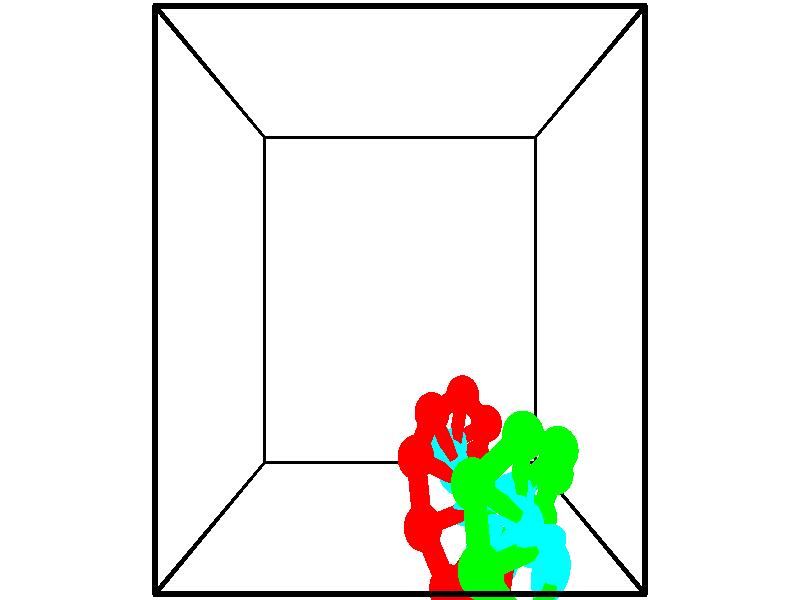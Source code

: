 // switches for output
#declare DRAW_BASES = 1; // possible values are 0, 1; only relevant for DNA ribbons
#declare DRAW_BASES_TYPE = 3; // possible values are 1, 2, 3; only relevant for DNA ribbons
#declare DRAW_FOG = 0; // set to 1 to enable fog

#include "colors.inc"

#include "transforms.inc"
background { rgb <1, 1, 1>}

#default {
   normal{
       ripples 0.25
       frequency 0.20
       turbulence 0.2
       lambda 5
   }
	finish {
		phong 0.1
		phong_size 40.
	}
}

// original window dimensions: 1024x640


// camera settings

camera {
	sky <-0, 1, 0>
	up <-0, 1, 0>
	right 1.6 * <1, 0, 0>
	location <2.5, 2.5, 11.1562>
	look_at <2.5, 2.5, 2.5>
	direction <0, 0, -8.6562>
	angle 67.0682
}


# declare cpy_camera_pos = <2.5, 2.5, 11.1562>;
# if (DRAW_FOG = 1)
fog {
	fog_type 2
	up vnormalize(cpy_camera_pos)
	color rgbt<1,1,1,0.3>
	distance 1e-5
	fog_alt 3e-3
	fog_offset 4
}
# end


// LIGHTS

# declare lum = 6;
global_settings {
	ambient_light rgb lum * <0.05, 0.05, 0.05>
	max_trace_level 15
}# declare cpy_direct_light_amount = 0.25;
light_source
{	1000 * <-1, -1, 1>,
	rgb lum * cpy_direct_light_amount
	parallel
}

light_source
{	1000 * <1, 1, -1>,
	rgb lum * cpy_direct_light_amount
	parallel
}

// strand 0

// nucleotide -1

// particle -1
sphere {
	<3.787782, 0.266402, 0.947119> 0.250000
	pigment { color rgbt <1,0,0,0> }
	no_shadow
}
cylinder {
	<3.461311, 0.432119, 1.108225>,  <3.265429, 0.531549, 1.204888>, 0.100000
	pigment { color rgbt <1,0,0,0> }
	no_shadow
}
cylinder {
	<3.461311, 0.432119, 1.108225>,  <3.787782, 0.266402, 0.947119>, 0.100000
	pigment { color rgbt <1,0,0,0> }
	no_shadow
}

// particle -1
sphere {
	<3.461311, 0.432119, 1.108225> 0.100000
	pigment { color rgbt <1,0,0,0> }
	no_shadow
}
sphere {
	0, 1
	scale<0.080000,0.200000,0.300000>
	matrix <0.307692, -0.278368, 0.909855,
		0.489062, 0.866530, 0.099723,
		-0.816177, 0.414291, 0.402763,
		3.216458, 0.556406, 1.229054>
	pigment { color rgbt <0,1,1,0> }
	no_shadow
}
cylinder {
	<3.896390, 0.831932, 1.375176>,  <3.787782, 0.266402, 0.947119>, 0.130000
	pigment { color rgbt <1,0,0,0> }
	no_shadow
}

// nucleotide -1

// particle -1
sphere {
	<3.896390, 0.831932, 1.375176> 0.250000
	pigment { color rgbt <1,0,0,0> }
	no_shadow
}
cylinder {
	<3.544113, 0.692518, 1.503492>,  <3.332747, 0.608870, 1.580482>, 0.100000
	pigment { color rgbt <1,0,0,0> }
	no_shadow
}
cylinder {
	<3.544113, 0.692518, 1.503492>,  <3.896390, 0.831932, 1.375176>, 0.100000
	pigment { color rgbt <1,0,0,0> }
	no_shadow
}

// particle -1
sphere {
	<3.544113, 0.692518, 1.503492> 0.100000
	pigment { color rgbt <1,0,0,0> }
	no_shadow
}
sphere {
	0, 1
	scale<0.080000,0.200000,0.300000>
	matrix <0.376859, -0.105246, 0.920272,
		-0.286985, 0.931369, 0.224037,
		-0.880691, -0.348534, 0.320790,
		3.279906, 0.587958, 1.599730>
	pigment { color rgbt <0,1,1,0> }
	no_shadow
}
cylinder {
	<3.458290, 1.288562, 1.913683>,  <3.896390, 0.831932, 1.375176>, 0.130000
	pigment { color rgbt <1,0,0,0> }
	no_shadow
}

// nucleotide -1

// particle -1
sphere {
	<3.458290, 1.288562, 1.913683> 0.250000
	pigment { color rgbt <1,0,0,0> }
	no_shadow
}
cylinder {
	<3.381050, 0.897688, 1.949055>,  <3.334706, 0.663163, 1.970278>, 0.100000
	pigment { color rgbt <1,0,0,0> }
	no_shadow
}
cylinder {
	<3.381050, 0.897688, 1.949055>,  <3.458290, 1.288562, 1.913683>, 0.100000
	pigment { color rgbt <1,0,0,0> }
	no_shadow
}

// particle -1
sphere {
	<3.381050, 0.897688, 1.949055> 0.100000
	pigment { color rgbt <1,0,0,0> }
	no_shadow
}
sphere {
	0, 1
	scale<0.080000,0.200000,0.300000>
	matrix <0.269359, 0.033868, 0.962444,
		-0.943482, 0.209667, 0.256674,
		-0.193100, -0.977186, 0.088429,
		3.323120, 0.604532, 1.975583>
	pigment { color rgbt <0,1,1,0> }
	no_shadow
}
cylinder {
	<2.961123, 1.141500, 2.449873>,  <3.458290, 1.288562, 1.913683>, 0.130000
	pigment { color rgbt <1,0,0,0> }
	no_shadow
}

// nucleotide -1

// particle -1
sphere {
	<2.961123, 1.141500, 2.449873> 0.250000
	pigment { color rgbt <1,0,0,0> }
	no_shadow
}
cylinder {
	<3.153908, 0.796925, 2.385824>,  <3.269578, 0.590181, 2.347395>, 0.100000
	pigment { color rgbt <1,0,0,0> }
	no_shadow
}
cylinder {
	<3.153908, 0.796925, 2.385824>,  <2.961123, 1.141500, 2.449873>, 0.100000
	pigment { color rgbt <1,0,0,0> }
	no_shadow
}

// particle -1
sphere {
	<3.153908, 0.796925, 2.385824> 0.100000
	pigment { color rgbt <1,0,0,0> }
	no_shadow
}
sphere {
	0, 1
	scale<0.080000,0.200000,0.300000>
	matrix <0.181406, -0.080683, 0.980093,
		-0.857208, -0.501414, 0.117384,
		0.481961, -0.861438, -0.160122,
		3.298496, 0.538494, 2.337788>
	pigment { color rgbt <0,1,1,0> }
	no_shadow
}
cylinder {
	<2.716130, 0.718575, 2.947117>,  <2.961123, 1.141500, 2.449873>, 0.130000
	pigment { color rgbt <1,0,0,0> }
	no_shadow
}

// nucleotide -1

// particle -1
sphere {
	<2.716130, 0.718575, 2.947117> 0.250000
	pigment { color rgbt <1,0,0,0> }
	no_shadow
}
cylinder {
	<3.059723, 0.548588, 2.832886>,  <3.265878, 0.446596, 2.764347>, 0.100000
	pigment { color rgbt <1,0,0,0> }
	no_shadow
}
cylinder {
	<3.059723, 0.548588, 2.832886>,  <2.716130, 0.718575, 2.947117>, 0.100000
	pigment { color rgbt <1,0,0,0> }
	no_shadow
}

// particle -1
sphere {
	<3.059723, 0.548588, 2.832886> 0.100000
	pigment { color rgbt <1,0,0,0> }
	no_shadow
}
sphere {
	0, 1
	scale<0.080000,0.200000,0.300000>
	matrix <0.219985, -0.197331, 0.955336,
		-0.462340, -0.883438, -0.076017,
		0.858980, -0.424968, -0.285577,
		3.317417, 0.421098, 2.747213>
	pigment { color rgbt <0,1,1,0> }
	no_shadow
}
cylinder {
	<2.799236, 0.021875, 3.265651>,  <2.716130, 0.718575, 2.947117>, 0.130000
	pigment { color rgbt <1,0,0,0> }
	no_shadow
}

// nucleotide -1

// particle -1
sphere {
	<2.799236, 0.021875, 3.265651> 0.250000
	pigment { color rgbt <1,0,0,0> }
	no_shadow
}
cylinder {
	<3.171982, 0.106544, 3.147787>,  <3.395629, 0.157346, 3.077068>, 0.100000
	pigment { color rgbt <1,0,0,0> }
	no_shadow
}
cylinder {
	<3.171982, 0.106544, 3.147787>,  <2.799236, 0.021875, 3.265651>, 0.100000
	pigment { color rgbt <1,0,0,0> }
	no_shadow
}

// particle -1
sphere {
	<3.171982, 0.106544, 3.147787> 0.100000
	pigment { color rgbt <1,0,0,0> }
	no_shadow
}
sphere {
	0, 1
	scale<0.080000,0.200000,0.300000>
	matrix <0.348992, -0.300970, 0.887480,
		0.099171, -0.929845, -0.354335,
		0.931863, 0.211673, -0.294661,
		3.451541, 0.170046, 3.059389>
	pigment { color rgbt <0,1,1,0> }
	no_shadow
}
cylinder {
	<3.119739, -0.556735, 3.499648>,  <2.799236, 0.021875, 3.265651>, 0.130000
	pigment { color rgbt <1,0,0,0> }
	no_shadow
}

// nucleotide -1

// particle -1
sphere {
	<3.119739, -0.556735, 3.499648> 0.250000
	pigment { color rgbt <1,0,0,0> }
	no_shadow
}
cylinder {
	<3.381485, -0.255211, 3.475733>,  <3.538532, -0.074296, 3.461384>, 0.100000
	pigment { color rgbt <1,0,0,0> }
	no_shadow
}
cylinder {
	<3.381485, -0.255211, 3.475733>,  <3.119739, -0.556735, 3.499648>, 0.100000
	pigment { color rgbt <1,0,0,0> }
	no_shadow
}

// particle -1
sphere {
	<3.381485, -0.255211, 3.475733> 0.100000
	pigment { color rgbt <1,0,0,0> }
	no_shadow
}
sphere {
	0, 1
	scale<0.080000,0.200000,0.300000>
	matrix <0.304163, -0.189999, 0.933480,
		0.692309, -0.629022, -0.353610,
		0.654365, 0.753812, -0.059787,
		3.577795, -0.029067, 3.457797>
	pigment { color rgbt <0,1,1,0> }
	no_shadow
}
cylinder {
	<3.668144, -0.779202, 3.859025>,  <3.119739, -0.556735, 3.499648>, 0.130000
	pigment { color rgbt <1,0,0,0> }
	no_shadow
}

// nucleotide -1

// particle -1
sphere {
	<3.668144, -0.779202, 3.859025> 0.250000
	pigment { color rgbt <1,0,0,0> }
	no_shadow
}
cylinder {
	<3.741081, -0.385912, 3.860723>,  <3.784844, -0.149937, 3.861742>, 0.100000
	pigment { color rgbt <1,0,0,0> }
	no_shadow
}
cylinder {
	<3.741081, -0.385912, 3.860723>,  <3.668144, -0.779202, 3.859025>, 0.100000
	pigment { color rgbt <1,0,0,0> }
	no_shadow
}

// particle -1
sphere {
	<3.741081, -0.385912, 3.860723> 0.100000
	pigment { color rgbt <1,0,0,0> }
	no_shadow
}
sphere {
	0, 1
	scale<0.080000,0.200000,0.300000>
	matrix <0.485940, -0.093872, 0.868936,
		0.854759, -0.156382, -0.494905,
		0.182344, 0.983226, 0.004246,
		3.795784, -0.090944, 3.861997>
	pigment { color rgbt <0,1,1,0> }
	no_shadow
}
// strand 1

// nucleotide -1

// particle -1
sphere {
	<3.892546, -0.529373, 4.766778> 0.250000
	pigment { color rgbt <0,1,0,0> }
	no_shadow
}
cylinder {
	<3.989815, -0.148293, 4.839691>,  <4.048176, 0.080356, 4.883439>, 0.100000
	pigment { color rgbt <0,1,0,0> }
	no_shadow
}
cylinder {
	<3.989815, -0.148293, 4.839691>,  <3.892546, -0.529373, 4.766778>, 0.100000
	pigment { color rgbt <0,1,0,0> }
	no_shadow
}

// particle -1
sphere {
	<3.989815, -0.148293, 4.839691> 0.100000
	pigment { color rgbt <0,1,0,0> }
	no_shadow
}
sphere {
	0, 1
	scale<0.080000,0.200000,0.300000>
	matrix <-0.066994, 0.203971, -0.976682,
		-0.967667, 0.225289, 0.113425,
		0.243171, 0.952702, 0.182283,
		4.062766, 0.137518, 4.894376>
	pigment { color rgbt <0,1,1,0> }
	no_shadow
}
cylinder {
	<3.377207, 0.047699, 4.613035>,  <3.892546, -0.529373, 4.766778>, 0.130000
	pigment { color rgbt <0,1,0,0> }
	no_shadow
}

// nucleotide -1

// particle -1
sphere {
	<3.377207, 0.047699, 4.613035> 0.250000
	pigment { color rgbt <0,1,0,0> }
	no_shadow
}
cylinder {
	<3.757103, 0.165714, 4.571182>,  <3.985040, 0.236523, 4.546071>, 0.100000
	pigment { color rgbt <0,1,0,0> }
	no_shadow
}
cylinder {
	<3.757103, 0.165714, 4.571182>,  <3.377207, 0.047699, 4.613035>, 0.100000
	pigment { color rgbt <0,1,0,0> }
	no_shadow
}

// particle -1
sphere {
	<3.757103, 0.165714, 4.571182> 0.100000
	pigment { color rgbt <0,1,0,0> }
	no_shadow
}
sphere {
	0, 1
	scale<0.080000,0.200000,0.300000>
	matrix <-0.165275, 0.188734, -0.968020,
		-0.265855, 0.936660, 0.228011,
		0.949740, 0.295038, -0.104631,
		4.042025, 0.254226, 4.539793>
	pigment { color rgbt <0,1,1,0> }
	no_shadow
}
cylinder {
	<3.325413, 0.762646, 4.330837>,  <3.377207, 0.047699, 4.613035>, 0.130000
	pigment { color rgbt <0,1,0,0> }
	no_shadow
}

// nucleotide -1

// particle -1
sphere {
	<3.325413, 0.762646, 4.330837> 0.250000
	pigment { color rgbt <0,1,0,0> }
	no_shadow
}
cylinder {
	<3.657730, 0.558336, 4.242390>,  <3.857121, 0.435751, 4.189322>, 0.100000
	pigment { color rgbt <0,1,0,0> }
	no_shadow
}
cylinder {
	<3.657730, 0.558336, 4.242390>,  <3.325413, 0.762646, 4.330837>, 0.100000
	pigment { color rgbt <0,1,0,0> }
	no_shadow
}

// particle -1
sphere {
	<3.657730, 0.558336, 4.242390> 0.100000
	pigment { color rgbt <0,1,0,0> }
	no_shadow
}
sphere {
	0, 1
	scale<0.080000,0.200000,0.300000>
	matrix <-0.198429, 0.099362, -0.975066,
		0.520009, 0.853954, -0.018803,
		0.830793, -0.510774, -0.221118,
		3.906968, 0.405104, 4.176054>
	pigment { color rgbt <0,1,1,0> }
	no_shadow
}
cylinder {
	<3.976140, 1.143509, 3.924756>,  <3.325413, 0.762646, 4.330837>, 0.130000
	pigment { color rgbt <0,1,0,0> }
	no_shadow
}

// nucleotide -1

// particle -1
sphere {
	<3.976140, 1.143509, 3.924756> 0.250000
	pigment { color rgbt <0,1,0,0> }
	no_shadow
}
cylinder {
	<3.955322, 0.748734, 3.863773>,  <3.942832, 0.511868, 3.827184>, 0.100000
	pigment { color rgbt <0,1,0,0> }
	no_shadow
}
cylinder {
	<3.955322, 0.748734, 3.863773>,  <3.976140, 1.143509, 3.924756>, 0.100000
	pigment { color rgbt <0,1,0,0> }
	no_shadow
}

// particle -1
sphere {
	<3.955322, 0.748734, 3.863773> 0.100000
	pigment { color rgbt <0,1,0,0> }
	no_shadow
}
sphere {
	0, 1
	scale<0.080000,0.200000,0.300000>
	matrix <-0.271834, 0.160898, -0.948798,
		0.960936, -0.007936, -0.276657,
		-0.052043, -0.986939, -0.152455,
		3.939709, 0.452652, 3.818037>
	pigment { color rgbt <0,1,1,0> }
	no_shadow
}
cylinder {
	<4.526436, 0.902655, 3.425438>,  <3.976140, 1.143509, 3.924756>, 0.130000
	pigment { color rgbt <0,1,0,0> }
	no_shadow
}

// nucleotide -1

// particle -1
sphere {
	<4.526436, 0.902655, 3.425438> 0.250000
	pigment { color rgbt <0,1,0,0> }
	no_shadow
}
cylinder {
	<4.224533, 0.640692, 3.410286>,  <4.043391, 0.483514, 3.401195>, 0.100000
	pigment { color rgbt <0,1,0,0> }
	no_shadow
}
cylinder {
	<4.224533, 0.640692, 3.410286>,  <4.526436, 0.902655, 3.425438>, 0.100000
	pigment { color rgbt <0,1,0,0> }
	no_shadow
}

// particle -1
sphere {
	<4.224533, 0.640692, 3.410286> 0.100000
	pigment { color rgbt <0,1,0,0> }
	no_shadow
}
sphere {
	0, 1
	scale<0.080000,0.200000,0.300000>
	matrix <-0.001001, 0.058895, -0.998264,
		0.656003, -0.753409, -0.045107,
		-0.754758, -0.654909, -0.037881,
		3.998106, 0.444219, 3.398922>
	pigment { color rgbt <0,1,1,0> }
	no_shadow
}
cylinder {
	<4.651292, 0.501270, 2.770395>,  <4.526436, 0.902655, 3.425438>, 0.130000
	pigment { color rgbt <0,1,0,0> }
	no_shadow
}

// nucleotide -1

// particle -1
sphere {
	<4.651292, 0.501270, 2.770395> 0.250000
	pigment { color rgbt <0,1,0,0> }
	no_shadow
}
cylinder {
	<4.275612, 0.404764, 2.868126>,  <4.050204, 0.346861, 2.926765>, 0.100000
	pigment { color rgbt <0,1,0,0> }
	no_shadow
}
cylinder {
	<4.275612, 0.404764, 2.868126>,  <4.651292, 0.501270, 2.770395>, 0.100000
	pigment { color rgbt <0,1,0,0> }
	no_shadow
}

// particle -1
sphere {
	<4.275612, 0.404764, 2.868126> 0.100000
	pigment { color rgbt <0,1,0,0> }
	no_shadow
}
sphere {
	0, 1
	scale<0.080000,0.200000,0.300000>
	matrix <-0.222685, -0.113665, -0.968242,
		0.261374, -0.963780, 0.053028,
		-0.939199, -0.241264, 0.244328,
		3.993852, 0.332385, 2.941424>
	pigment { color rgbt <0,1,1,0> }
	no_shadow
}
cylinder {
	<4.503767, -0.094278, 2.466795>,  <4.651292, 0.501270, 2.770395>, 0.130000
	pigment { color rgbt <0,1,0,0> }
	no_shadow
}

// nucleotide -1

// particle -1
sphere {
	<4.503767, -0.094278, 2.466795> 0.250000
	pigment { color rgbt <0,1,0,0> }
	no_shadow
}
cylinder {
	<4.145584, 0.068693, 2.538525>,  <3.930674, 0.166476, 2.581563>, 0.100000
	pigment { color rgbt <0,1,0,0> }
	no_shadow
}
cylinder {
	<4.145584, 0.068693, 2.538525>,  <4.503767, -0.094278, 2.466795>, 0.100000
	pigment { color rgbt <0,1,0,0> }
	no_shadow
}

// particle -1
sphere {
	<4.145584, 0.068693, 2.538525> 0.100000
	pigment { color rgbt <0,1,0,0> }
	no_shadow
}
sphere {
	0, 1
	scale<0.080000,0.200000,0.300000>
	matrix <-0.298193, -0.249920, -0.921206,
		-0.330510, -0.878374, 0.345285,
		-0.895457, 0.407430, 0.179324,
		3.876947, 0.190922, 2.592322>
	pigment { color rgbt <0,1,1,0> }
	no_shadow
}
cylinder {
	<4.051479, -0.547667, 2.272777>,  <4.503767, -0.094278, 2.466795>, 0.130000
	pigment { color rgbt <0,1,0,0> }
	no_shadow
}

// nucleotide -1

// particle -1
sphere {
	<4.051479, -0.547667, 2.272777> 0.250000
	pigment { color rgbt <0,1,0,0> }
	no_shadow
}
cylinder {
	<3.848991, -0.202707, 2.271599>,  <3.727499, 0.004269, 2.270892>, 0.100000
	pigment { color rgbt <0,1,0,0> }
	no_shadow
}
cylinder {
	<3.848991, -0.202707, 2.271599>,  <4.051479, -0.547667, 2.272777>, 0.100000
	pigment { color rgbt <0,1,0,0> }
	no_shadow
}

// particle -1
sphere {
	<3.848991, -0.202707, 2.271599> 0.100000
	pigment { color rgbt <0,1,0,0> }
	no_shadow
}
sphere {
	0, 1
	scale<0.080000,0.200000,0.300000>
	matrix <-0.295431, -0.176622, -0.938896,
		-0.810224, -0.474416, 0.344189,
		-0.506219, 0.862400, -0.002946,
		3.697126, 0.056013, 2.270715>
	pigment { color rgbt <0,1,1,0> }
	no_shadow
}
// box output
cylinder {
	<0.000000, 0.000000, 0.000000>,  <5.000000, 0.000000, 0.000000>, 0.025000
	pigment { color rgbt <0,0,0,0> }
	no_shadow
}
cylinder {
	<0.000000, 0.000000, 0.000000>,  <0.000000, 5.000000, 0.000000>, 0.025000
	pigment { color rgbt <0,0,0,0> }
	no_shadow
}
cylinder {
	<0.000000, 0.000000, 0.000000>,  <0.000000, 0.000000, 5.000000>, 0.025000
	pigment { color rgbt <0,0,0,0> }
	no_shadow
}
cylinder {
	<5.000000, 5.000000, 5.000000>,  <0.000000, 5.000000, 5.000000>, 0.025000
	pigment { color rgbt <0,0,0,0> }
	no_shadow
}
cylinder {
	<5.000000, 5.000000, 5.000000>,  <5.000000, 0.000000, 5.000000>, 0.025000
	pigment { color rgbt <0,0,0,0> }
	no_shadow
}
cylinder {
	<5.000000, 5.000000, 5.000000>,  <5.000000, 5.000000, 0.000000>, 0.025000
	pigment { color rgbt <0,0,0,0> }
	no_shadow
}
cylinder {
	<0.000000, 0.000000, 5.000000>,  <0.000000, 5.000000, 5.000000>, 0.025000
	pigment { color rgbt <0,0,0,0> }
	no_shadow
}
cylinder {
	<0.000000, 0.000000, 5.000000>,  <5.000000, 0.000000, 5.000000>, 0.025000
	pigment { color rgbt <0,0,0,0> }
	no_shadow
}
cylinder {
	<5.000000, 5.000000, 0.000000>,  <0.000000, 5.000000, 0.000000>, 0.025000
	pigment { color rgbt <0,0,0,0> }
	no_shadow
}
cylinder {
	<5.000000, 5.000000, 0.000000>,  <5.000000, 0.000000, 0.000000>, 0.025000
	pigment { color rgbt <0,0,0,0> }
	no_shadow
}
cylinder {
	<5.000000, 0.000000, 5.000000>,  <5.000000, 0.000000, 0.000000>, 0.025000
	pigment { color rgbt <0,0,0,0> }
	no_shadow
}
cylinder {
	<0.000000, 5.000000, 0.000000>,  <0.000000, 5.000000, 5.000000>, 0.025000
	pigment { color rgbt <0,0,0,0> }
	no_shadow
}
// end of box output
